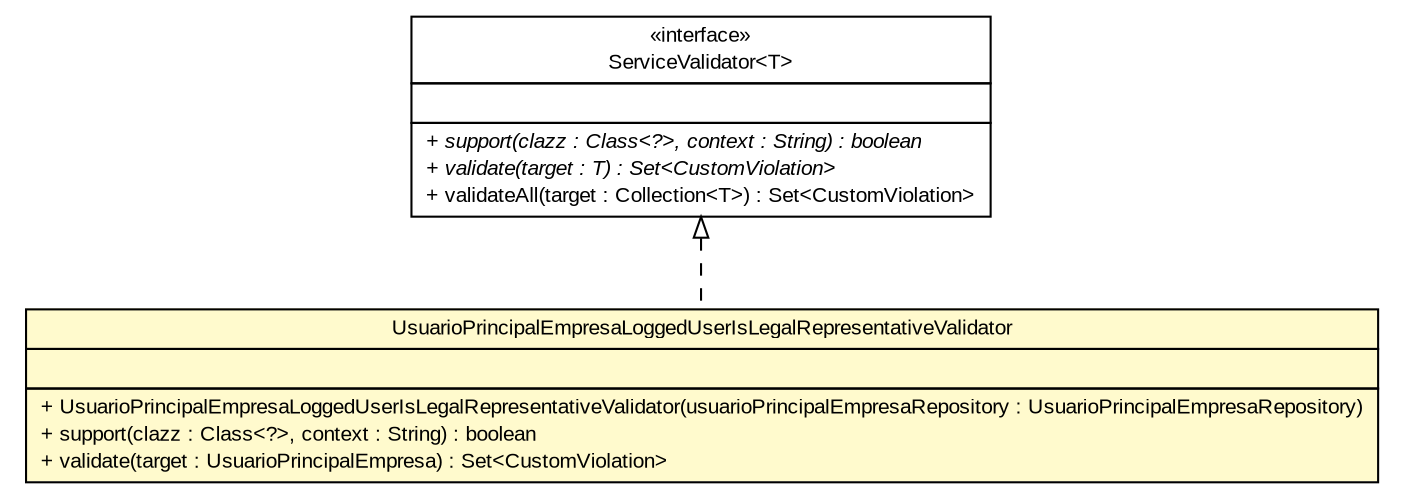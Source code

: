 #!/usr/local/bin/dot
#
# Class diagram 
# Generated by UMLGraph version R5_6 (http://www.umlgraph.org/)
#

digraph G {
	edge [fontname="arial",fontsize=10,labelfontname="arial",labelfontsize=10];
	node [fontname="arial",fontsize=10,shape=plaintext];
	nodesep=0.25;
	ranksep=0.5;
	// br.gov.to.sefaz.business.service.validation.ServiceValidator<T>
	c835421 [label=<<table title="br.gov.to.sefaz.business.service.validation.ServiceValidator" border="0" cellborder="1" cellspacing="0" cellpadding="2" port="p" href="../../../../../business/service/validation/ServiceValidator.html">
		<tr><td><table border="0" cellspacing="0" cellpadding="1">
<tr><td align="center" balign="center"> &#171;interface&#187; </td></tr>
<tr><td align="center" balign="center"> ServiceValidator&lt;T&gt; </td></tr>
		</table></td></tr>
		<tr><td><table border="0" cellspacing="0" cellpadding="1">
<tr><td align="left" balign="left">  </td></tr>
		</table></td></tr>
		<tr><td><table border="0" cellspacing="0" cellpadding="1">
<tr><td align="left" balign="left"><font face="arial italic" point-size="10.0"> + support(clazz : Class&lt;?&gt;, context : String) : boolean </font></td></tr>
<tr><td align="left" balign="left"><font face="arial italic" point-size="10.0"> + validate(target : T) : Set&lt;CustomViolation&gt; </font></td></tr>
<tr><td align="left" balign="left"> + validateAll(target : Collection&lt;T&gt;) : Set&lt;CustomViolation&gt; </td></tr>
		</table></td></tr>
		</table>>, URL="../../../../../business/service/validation/ServiceValidator.html", fontname="arial", fontcolor="black", fontsize=10.0];
	// br.gov.to.sefaz.seg.business.gestao.service.validator.UsuarioPrincipalEmpresaLoggedUserIsLegalRepresentativeValidator
	c835577 [label=<<table title="br.gov.to.sefaz.seg.business.gestao.service.validator.UsuarioPrincipalEmpresaLoggedUserIsLegalRepresentativeValidator" border="0" cellborder="1" cellspacing="0" cellpadding="2" port="p" bgcolor="lemonChiffon" href="./UsuarioPrincipalEmpresaLoggedUserIsLegalRepresentativeValidator.html">
		<tr><td><table border="0" cellspacing="0" cellpadding="1">
<tr><td align="center" balign="center"> UsuarioPrincipalEmpresaLoggedUserIsLegalRepresentativeValidator </td></tr>
		</table></td></tr>
		<tr><td><table border="0" cellspacing="0" cellpadding="1">
<tr><td align="left" balign="left">  </td></tr>
		</table></td></tr>
		<tr><td><table border="0" cellspacing="0" cellpadding="1">
<tr><td align="left" balign="left"> + UsuarioPrincipalEmpresaLoggedUserIsLegalRepresentativeValidator(usuarioPrincipalEmpresaRepository : UsuarioPrincipalEmpresaRepository) </td></tr>
<tr><td align="left" balign="left"> + support(clazz : Class&lt;?&gt;, context : String) : boolean </td></tr>
<tr><td align="left" balign="left"> + validate(target : UsuarioPrincipalEmpresa) : Set&lt;CustomViolation&gt; </td></tr>
		</table></td></tr>
		</table>>, URL="./UsuarioPrincipalEmpresaLoggedUserIsLegalRepresentativeValidator.html", fontname="arial", fontcolor="black", fontsize=10.0];
	//br.gov.to.sefaz.seg.business.gestao.service.validator.UsuarioPrincipalEmpresaLoggedUserIsLegalRepresentativeValidator implements br.gov.to.sefaz.business.service.validation.ServiceValidator<T>
	c835421:p -> c835577:p [dir=back,arrowtail=empty,style=dashed];
}

